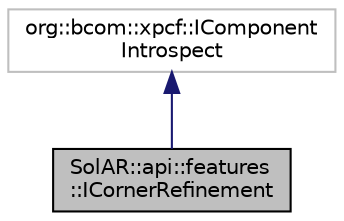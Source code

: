 digraph "SolAR::api::features::ICornerRefinement"
{
 // LATEX_PDF_SIZE
  edge [fontname="Helvetica",fontsize="10",labelfontname="Helvetica",labelfontsize="10"];
  node [fontname="Helvetica",fontsize="10",shape=record];
  Node1 [label="SolAR::api::features\l::ICornerRefinement",height=0.2,width=0.4,color="black", fillcolor="grey75", style="filled", fontcolor="black",tooltip="Refine the corner locations. UUID: 6ed0413a-751e-4c33-b91b-97b3ea949bc2"];
  Node2 -> Node1 [dir="back",color="midnightblue",fontsize="10",style="solid",fontname="Helvetica"];
  Node2 [label="org::bcom::xpcf::IComponent\lIntrospect",height=0.2,width=0.4,color="grey75", fillcolor="white", style="filled",tooltip=" "];
}
